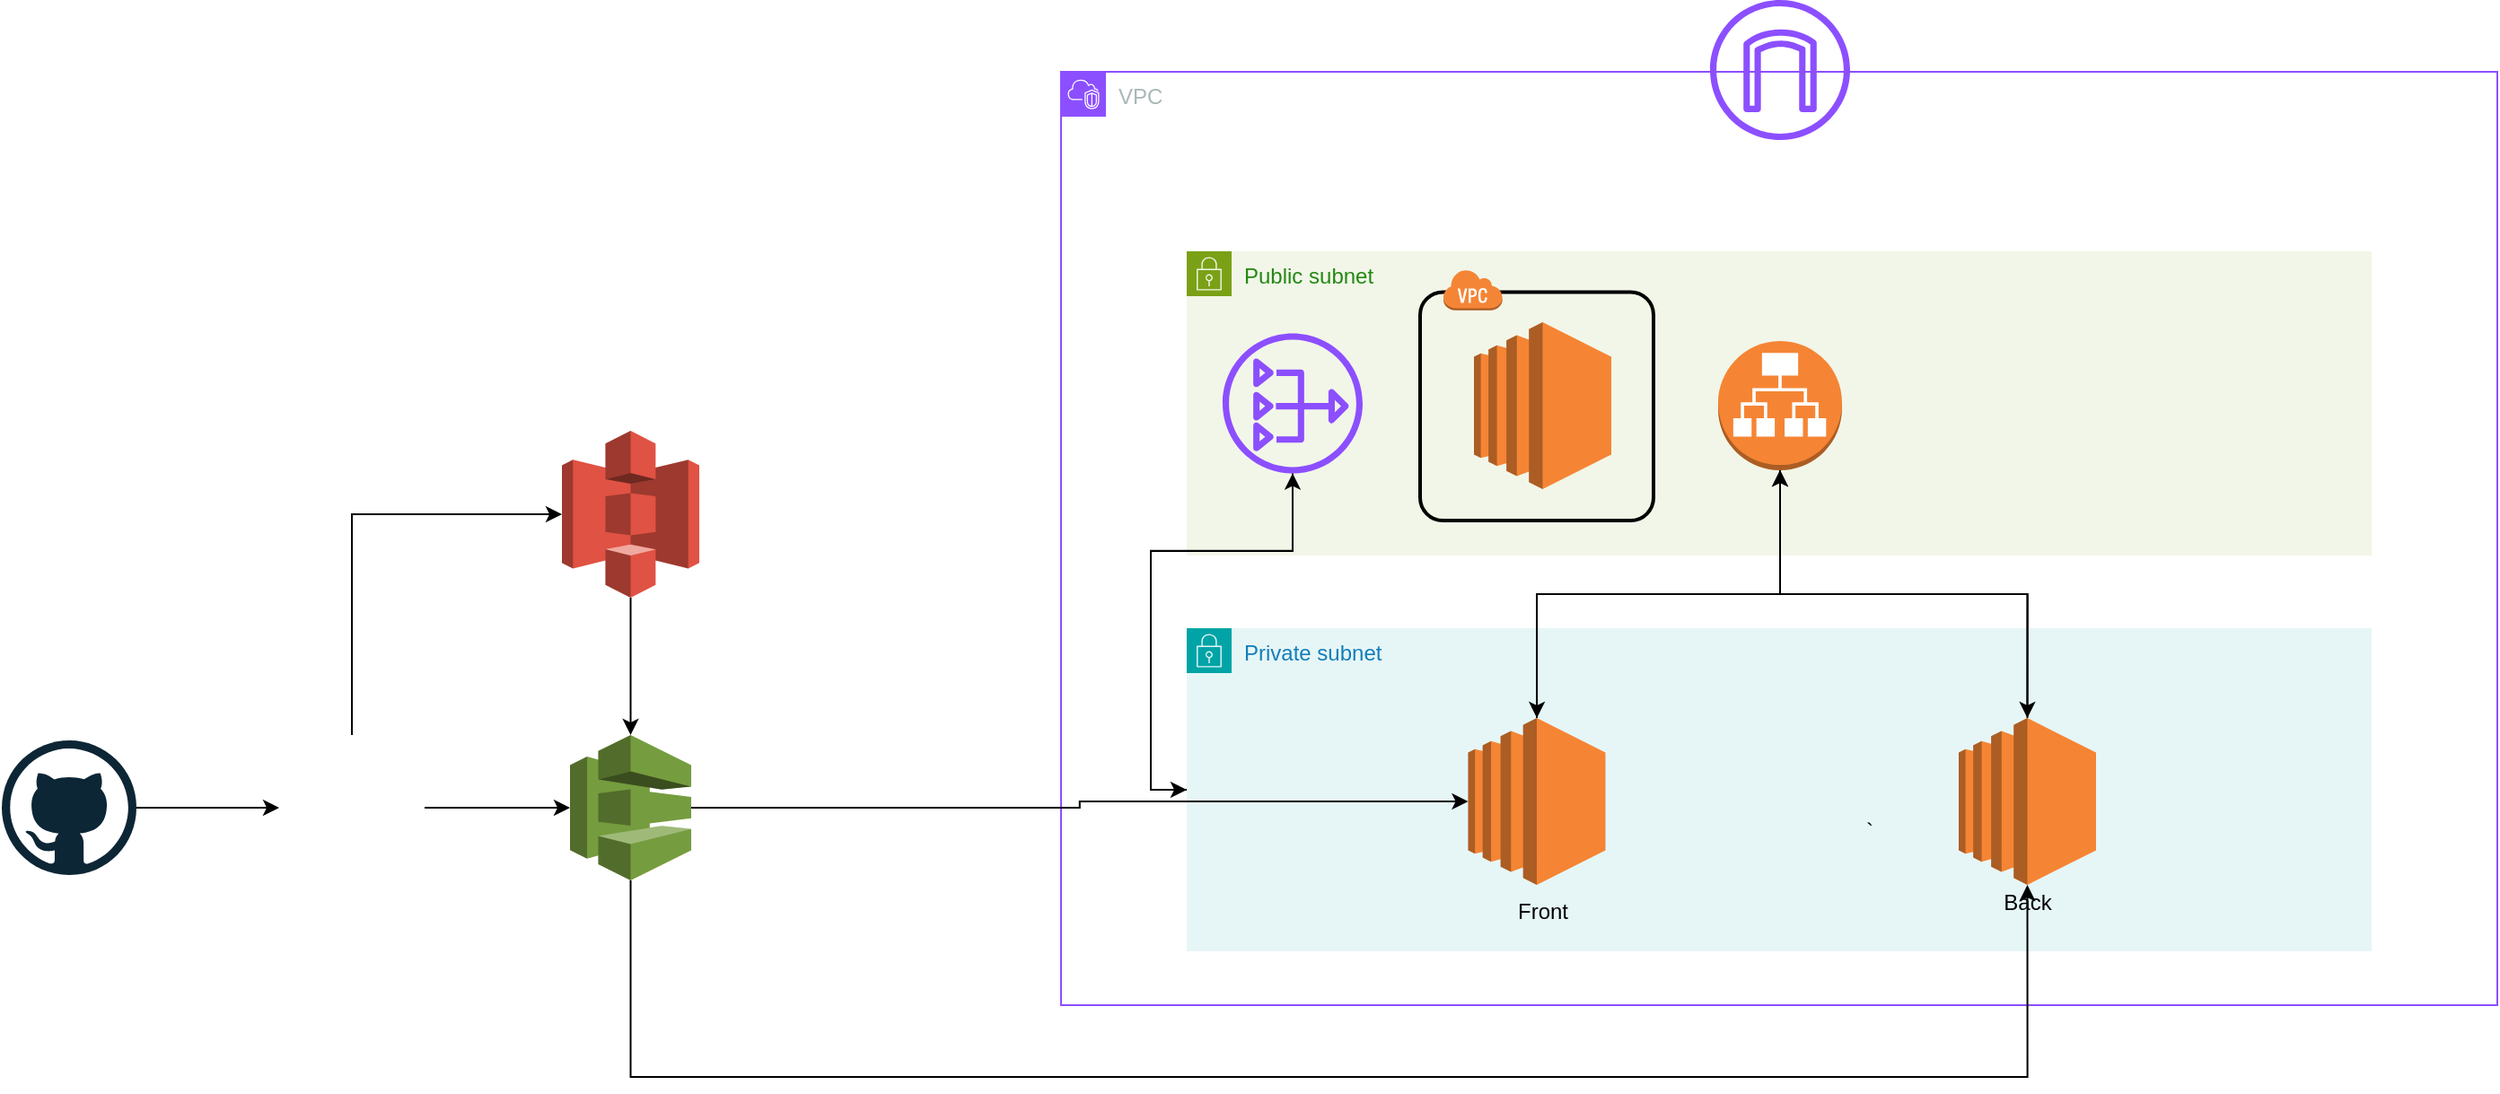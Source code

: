 <mxfile version="26.0.16">
  <diagram name="Page-1" id="aaaa8250-4180-3840-79b5-4cada1eebb92">
    <mxGraphModel dx="2788" dy="265" grid="1" gridSize="10" guides="1" tooltips="1" connect="1" arrows="1" fold="1" page="1" pageScale="1" pageWidth="850" pageHeight="1100" background="none" math="0" shadow="0">
      <root>
        <mxCell id="0" />
        <mxCell id="1" parent="0" />
        <mxCell id="Ew1byed4Xy0qn33XiM6J-30" value="Public subnet" style="points=[[0,0],[0.25,0],[0.5,0],[0.75,0],[1,0],[1,0.25],[1,0.5],[1,0.75],[1,1],[0.75,1],[0.5,1],[0.25,1],[0,1],[0,0.75],[0,0.5],[0,0.25]];outlineConnect=0;gradientColor=none;html=1;whiteSpace=wrap;fontSize=12;fontStyle=0;container=1;pointerEvents=0;collapsible=0;recursiveResize=0;shape=mxgraph.aws4.group;grIcon=mxgraph.aws4.group_security_group;grStroke=0;strokeColor=#7AA116;fillColor=#F2F6E8;verticalAlign=top;align=left;spacingLeft=30;fontColor=#248814;dashed=0;" vertex="1" parent="1">
          <mxGeometry x="110" y="1540" width="660" height="169.5" as="geometry" />
        </mxCell>
        <mxCell id="Ew1byed4Xy0qn33XiM6J-37" style="edgeStyle=orthogonalEdgeStyle;rounded=0;orthogonalLoop=1;jettySize=auto;html=1;exitX=0;exitY=0.5;exitDx=0;exitDy=0;" edge="1" parent="1" source="Ew1byed4Xy0qn33XiM6J-28" target="Ew1byed4Xy0qn33XiM6J-35">
          <mxGeometry relative="1" as="geometry" />
        </mxCell>
        <mxCell id="Ew1byed4Xy0qn33XiM6J-28" value="Private subnet" style="points=[[0,0],[0.25,0],[0.5,0],[0.75,0],[1,0],[1,0.25],[1,0.5],[1,0.75],[1,1],[0.75,1],[0.5,1],[0.25,1],[0,1],[0,0.75],[0,0.5],[0,0.25]];outlineConnect=0;gradientColor=none;html=1;whiteSpace=wrap;fontSize=12;fontStyle=0;container=1;pointerEvents=0;collapsible=0;recursiveResize=0;shape=mxgraph.aws4.group;grIcon=mxgraph.aws4.group_security_group;grStroke=0;strokeColor=#00A4A6;fillColor=#E6F6F7;verticalAlign=top;align=left;spacingLeft=30;fontColor=#147EBA;dashed=0;" vertex="1" parent="1">
          <mxGeometry x="110" y="1750" width="660" height="180" as="geometry" />
        </mxCell>
        <mxCell id="Ew1byed4Xy0qn33XiM6J-2" value="" style="outlineConnect=0;dashed=0;verticalLabelPosition=bottom;verticalAlign=top;align=center;html=1;shape=mxgraph.aws3.ec2;fillColor=#F58534;gradientColor=none;" vertex="1" parent="1">
          <mxGeometry x="540" y="1800" width="76.5" height="93" as="geometry" />
        </mxCell>
        <mxCell id="Ew1byed4Xy0qn33XiM6J-3" value="" style="outlineConnect=0;dashed=0;verticalLabelPosition=bottom;verticalAlign=top;align=center;html=1;shape=mxgraph.aws3.ec2;fillColor=#F58534;gradientColor=none;" vertex="1" parent="1">
          <mxGeometry x="266.75" y="1800" width="76.5" height="93" as="geometry" />
        </mxCell>
        <mxCell id="Ew1byed4Xy0qn33XiM6J-15" value="" style="outlineConnect=0;dashed=0;verticalLabelPosition=bottom;verticalAlign=top;align=center;html=1;shape=mxgraph.aws3.ec2;fillColor=#F58534;gradientColor=none;" vertex="1" parent="1">
          <mxGeometry x="270" y="1579.5" width="76.5" height="93" as="geometry" />
        </mxCell>
        <mxCell id="Ew1byed4Xy0qn33XiM6J-22" style="edgeStyle=orthogonalEdgeStyle;rounded=0;orthogonalLoop=1;jettySize=auto;html=1;exitX=0.5;exitY=1;exitDx=0;exitDy=0;exitPerimeter=0;" edge="1" parent="1" source="Ew1byed4Xy0qn33XiM6J-16" target="Ew1byed4Xy0qn33XiM6J-3">
          <mxGeometry relative="1" as="geometry" />
        </mxCell>
        <mxCell id="Ew1byed4Xy0qn33XiM6J-16" value="" style="outlineConnect=0;dashed=0;verticalLabelPosition=bottom;verticalAlign=top;align=center;html=1;shape=mxgraph.aws3.application_load_balancer;fillColor=#F58534;gradientColor=none;" vertex="1" parent="1">
          <mxGeometry x="406" y="1590" width="69" height="72" as="geometry" />
        </mxCell>
        <mxCell id="Ew1byed4Xy0qn33XiM6J-21" value="" style="group" vertex="1" connectable="0" parent="1">
          <mxGeometry x="240" y="1550" width="130" height="140" as="geometry" />
        </mxCell>
        <mxCell id="Ew1byed4Xy0qn33XiM6J-19" value="" style="rounded=1;arcSize=10;dashed=0;fillColor=none;gradientColor=none;strokeWidth=2;" vertex="1" parent="Ew1byed4Xy0qn33XiM6J-21">
          <mxGeometry y="12.73" width="130" height="127.27" as="geometry" />
        </mxCell>
        <mxCell id="Ew1byed4Xy0qn33XiM6J-20" value="" style="dashed=0;html=1;shape=mxgraph.aws3.virtual_private_cloud;fillColor=#F58536;gradientColor=none;dashed=0;" vertex="1" parent="Ew1byed4Xy0qn33XiM6J-21">
          <mxGeometry x="12.727" width="33.09" height="22.909" as="geometry" />
        </mxCell>
        <mxCell id="Ew1byed4Xy0qn33XiM6J-23" style="edgeStyle=orthogonalEdgeStyle;rounded=0;orthogonalLoop=1;jettySize=auto;html=1;exitX=0.5;exitY=1;exitDx=0;exitDy=0;exitPerimeter=0;entryX=0.5;entryY=0;entryDx=0;entryDy=0;entryPerimeter=0;" edge="1" parent="1" source="Ew1byed4Xy0qn33XiM6J-16" target="Ew1byed4Xy0qn33XiM6J-2">
          <mxGeometry relative="1" as="geometry" />
        </mxCell>
        <mxCell id="Ew1byed4Xy0qn33XiM6J-24" style="edgeStyle=orthogonalEdgeStyle;rounded=0;orthogonalLoop=1;jettySize=auto;html=1;exitX=0.5;exitY=0;exitDx=0;exitDy=0;exitPerimeter=0;entryX=0.5;entryY=1;entryDx=0;entryDy=0;entryPerimeter=0;" edge="1" parent="1" source="Ew1byed4Xy0qn33XiM6J-2" target="Ew1byed4Xy0qn33XiM6J-16">
          <mxGeometry relative="1" as="geometry" />
        </mxCell>
        <mxCell id="Ew1byed4Xy0qn33XiM6J-25" style="edgeStyle=orthogonalEdgeStyle;rounded=0;orthogonalLoop=1;jettySize=auto;html=1;exitX=0.5;exitY=0;exitDx=0;exitDy=0;exitPerimeter=0;entryX=0.5;entryY=1;entryDx=0;entryDy=0;entryPerimeter=0;" edge="1" parent="1" source="Ew1byed4Xy0qn33XiM6J-3" target="Ew1byed4Xy0qn33XiM6J-16">
          <mxGeometry relative="1" as="geometry" />
        </mxCell>
        <mxCell id="Ew1byed4Xy0qn33XiM6J-29" value="`" style="text;html=1;align=center;verticalAlign=middle;resizable=0;points=[];autosize=1;strokeColor=none;fillColor=none;" vertex="1" parent="1">
          <mxGeometry x="475" y="1848" width="30" height="30" as="geometry" />
        </mxCell>
        <mxCell id="Ew1byed4Xy0qn33XiM6J-34" value="VPC" style="points=[[0,0],[0.25,0],[0.5,0],[0.75,0],[1,0],[1,0.25],[1,0.5],[1,0.75],[1,1],[0.75,1],[0.5,1],[0.25,1],[0,1],[0,0.75],[0,0.5],[0,0.25]];outlineConnect=0;gradientColor=none;html=1;whiteSpace=wrap;fontSize=12;fontStyle=0;container=1;pointerEvents=0;collapsible=0;recursiveResize=0;shape=mxgraph.aws4.group;grIcon=mxgraph.aws4.group_vpc2;strokeColor=#8C4FFF;fillColor=none;verticalAlign=top;align=left;spacingLeft=30;fontColor=#AAB7B8;dashed=0;" vertex="1" parent="1">
          <mxGeometry x="40" y="1440" width="800" height="520" as="geometry" />
        </mxCell>
        <mxCell id="Ew1byed4Xy0qn33XiM6J-35" value="" style="sketch=0;outlineConnect=0;fontColor=#232F3E;gradientColor=none;fillColor=#8C4FFF;strokeColor=none;dashed=0;verticalLabelPosition=bottom;verticalAlign=top;align=center;html=1;fontSize=12;fontStyle=0;aspect=fixed;pointerEvents=1;shape=mxgraph.aws4.nat_gateway;" vertex="1" parent="Ew1byed4Xy0qn33XiM6J-34">
          <mxGeometry x="90" y="145.75" width="78" height="78" as="geometry" />
        </mxCell>
        <mxCell id="Ew1byed4Xy0qn33XiM6J-32" value="Front" style="text;html=1;align=center;verticalAlign=middle;resizable=0;points=[];autosize=1;strokeColor=none;fillColor=none;" vertex="1" parent="Ew1byed4Xy0qn33XiM6J-34">
          <mxGeometry x="243.25" y="453" width="50" height="30" as="geometry" />
        </mxCell>
        <mxCell id="Ew1byed4Xy0qn33XiM6J-33" value="Back" style="text;html=1;align=center;verticalAlign=middle;resizable=0;points=[];autosize=1;strokeColor=none;fillColor=none;" vertex="1" parent="Ew1byed4Xy0qn33XiM6J-34">
          <mxGeometry x="513.25" y="447.5" width="50" height="30" as="geometry" />
        </mxCell>
        <mxCell id="Ew1byed4Xy0qn33XiM6J-14" value="" style="sketch=0;outlineConnect=0;fontColor=#232F3E;gradientColor=none;fillColor=#8C4FFF;strokeColor=none;dashed=0;verticalLabelPosition=bottom;verticalAlign=top;align=center;html=1;fontSize=12;fontStyle=0;aspect=fixed;pointerEvents=1;shape=mxgraph.aws4.internet_gateway;" vertex="1" parent="1">
          <mxGeometry x="401.5" y="1400" width="78" height="78" as="geometry" />
        </mxCell>
        <mxCell id="Ew1byed4Xy0qn33XiM6J-38" style="edgeStyle=orthogonalEdgeStyle;rounded=0;orthogonalLoop=1;jettySize=auto;html=1;" edge="1" parent="1" source="Ew1byed4Xy0qn33XiM6J-35" target="Ew1byed4Xy0qn33XiM6J-28">
          <mxGeometry relative="1" as="geometry">
            <Array as="points">
              <mxPoint x="169" y="1707" />
              <mxPoint x="90" y="1707" />
              <mxPoint x="90" y="1840" />
            </Array>
          </mxGeometry>
        </mxCell>
        <mxCell id="Ew1byed4Xy0qn33XiM6J-48" style="edgeStyle=orthogonalEdgeStyle;rounded=0;orthogonalLoop=1;jettySize=auto;html=1;entryX=0;entryY=0.5;entryDx=0;entryDy=0;" edge="1" parent="1" source="Ew1byed4Xy0qn33XiM6J-39" target="Ew1byed4Xy0qn33XiM6J-43">
          <mxGeometry relative="1" as="geometry" />
        </mxCell>
        <mxCell id="Ew1byed4Xy0qn33XiM6J-39" value="" style="dashed=0;outlineConnect=0;html=1;align=center;labelPosition=center;verticalLabelPosition=bottom;verticalAlign=top;shape=mxgraph.weblogos.github" vertex="1" parent="1">
          <mxGeometry x="-550" y="1812.5" width="75" height="75" as="geometry" />
        </mxCell>
        <mxCell id="Ew1byed4Xy0qn33XiM6J-50" style="edgeStyle=orthogonalEdgeStyle;rounded=0;orthogonalLoop=1;jettySize=auto;html=1;exitX=1;exitY=0.5;exitDx=0;exitDy=0;exitPerimeter=0;entryX=0;entryY=0.5;entryDx=0;entryDy=0;entryPerimeter=0;" edge="1" parent="1" source="Ew1byed4Xy0qn33XiM6J-40" target="Ew1byed4Xy0qn33XiM6J-3">
          <mxGeometry relative="1" as="geometry">
            <mxPoint x="-10" y="1852.192" as="targetPoint" />
          </mxGeometry>
        </mxCell>
        <mxCell id="Ew1byed4Xy0qn33XiM6J-40" value="" style="outlineConnect=0;dashed=0;verticalLabelPosition=bottom;verticalAlign=top;align=center;html=1;shape=mxgraph.aws3.codedeploy;fillColor=#759C3E;gradientColor=none;" vertex="1" parent="1">
          <mxGeometry x="-233.5" y="1809.5" width="67.5" height="81" as="geometry" />
        </mxCell>
        <mxCell id="Ew1byed4Xy0qn33XiM6J-43" value="" style="shape=image;verticalLabelPosition=bottom;labelBackgroundColor=default;verticalAlign=top;aspect=fixed;imageAspect=0;image=https://duinaru.github.io/img/uploads/githubactions.png;" vertex="1" parent="1">
          <mxGeometry x="-395.5" y="1809.5" width="81" height="81" as="geometry" />
        </mxCell>
        <mxCell id="Ew1byed4Xy0qn33XiM6J-44" value="" style="outlineConnect=0;dashed=0;verticalLabelPosition=bottom;verticalAlign=top;align=center;html=1;shape=mxgraph.aws3.s3;fillColor=#E05243;gradientColor=none;" vertex="1" parent="1">
          <mxGeometry x="-238" y="1640" width="76.5" height="93" as="geometry" />
        </mxCell>
        <mxCell id="Ew1byed4Xy0qn33XiM6J-45" style="edgeStyle=orthogonalEdgeStyle;rounded=0;orthogonalLoop=1;jettySize=auto;html=1;exitX=0.5;exitY=0;exitDx=0;exitDy=0;entryX=0;entryY=0.5;entryDx=0;entryDy=0;entryPerimeter=0;" edge="1" parent="1" source="Ew1byed4Xy0qn33XiM6J-43" target="Ew1byed4Xy0qn33XiM6J-44">
          <mxGeometry relative="1" as="geometry" />
        </mxCell>
        <mxCell id="Ew1byed4Xy0qn33XiM6J-47" style="edgeStyle=orthogonalEdgeStyle;rounded=0;orthogonalLoop=1;jettySize=auto;html=1;exitX=0.5;exitY=1;exitDx=0;exitDy=0;exitPerimeter=0;entryX=0.5;entryY=0;entryDx=0;entryDy=0;entryPerimeter=0;" edge="1" parent="1" source="Ew1byed4Xy0qn33XiM6J-44" target="Ew1byed4Xy0qn33XiM6J-40">
          <mxGeometry relative="1" as="geometry" />
        </mxCell>
        <mxCell id="Ew1byed4Xy0qn33XiM6J-49" style="edgeStyle=orthogonalEdgeStyle;rounded=0;orthogonalLoop=1;jettySize=auto;html=1;exitX=1;exitY=0.5;exitDx=0;exitDy=0;entryX=0;entryY=0.5;entryDx=0;entryDy=0;entryPerimeter=0;" edge="1" parent="1" source="Ew1byed4Xy0qn33XiM6J-43" target="Ew1byed4Xy0qn33XiM6J-40">
          <mxGeometry relative="1" as="geometry" />
        </mxCell>
        <mxCell id="Ew1byed4Xy0qn33XiM6J-51" style="edgeStyle=orthogonalEdgeStyle;rounded=0;orthogonalLoop=1;jettySize=auto;html=1;entryX=0.5;entryY=1;entryDx=0;entryDy=0;entryPerimeter=0;" edge="1" parent="1" source="Ew1byed4Xy0qn33XiM6J-40" target="Ew1byed4Xy0qn33XiM6J-2">
          <mxGeometry relative="1" as="geometry">
            <Array as="points">
              <mxPoint x="-200" y="2000" />
              <mxPoint x="578" y="2000" />
            </Array>
          </mxGeometry>
        </mxCell>
      </root>
    </mxGraphModel>
  </diagram>
</mxfile>
